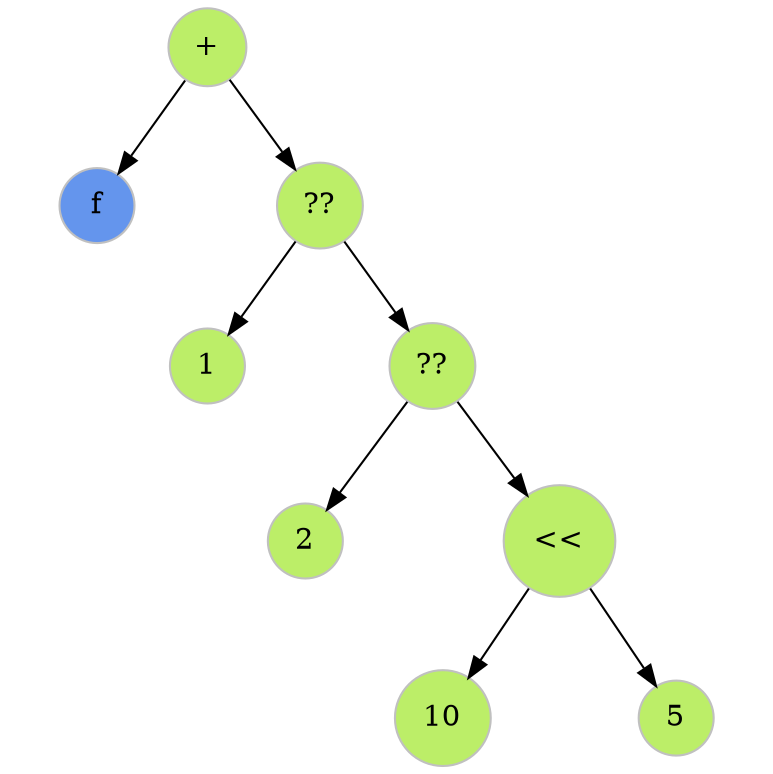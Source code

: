 digraph G{
   nodesep=0.1;
   ratio=1;
   L140737204398576[label="+", shape="circle", color="grey", thickness=4, fillcolor="darkolivegreen2" style=filled];
    L140737204398576->L140737204398512[color="black"];
    L140737204398576->L140737204398704[color="black"];
   L140737204398512[label="f", shape="circle", color="grey", thickness=4, fillcolor="cornflowerblue" style=filled];
   L140737204398704[label="??", shape="circle", color="grey", thickness=4, fillcolor="darkolivegreen2" style=filled];
    L140737204398704->L140737204398640[color="black"];
    L140737204398704->L140737204398832[color="black"];
   L140737204398640[label="1", shape="circle", color="grey", thickness=4, fillcolor="darkolivegreen2" style=filled];
   L140737204398832[label="??", shape="circle", color="grey", thickness=4, fillcolor="darkolivegreen2" style=filled];
    L140737204398832->L140737204398768[color="black"];
    L140737204398832->L140737204399184[color="black"];
   L140737204398768[label="2", shape="circle", color="grey", thickness=4, fillcolor="darkolivegreen2" style=filled];
   L140737204399184[label="<<", shape="circle", color="grey", thickness=4, fillcolor="darkolivegreen2" style=filled];
    L140737204399184->L140737204399120[color="black"];
    L140737204399184->L140737204399248[color="black"];
   L140737204399120[label="10", shape="circle", color="grey", thickness=4, fillcolor="darkolivegreen2" style=filled];
   L140737204399248[label="5", shape="circle", color="grey", thickness=4, fillcolor="darkolivegreen2" style=filled];
}
